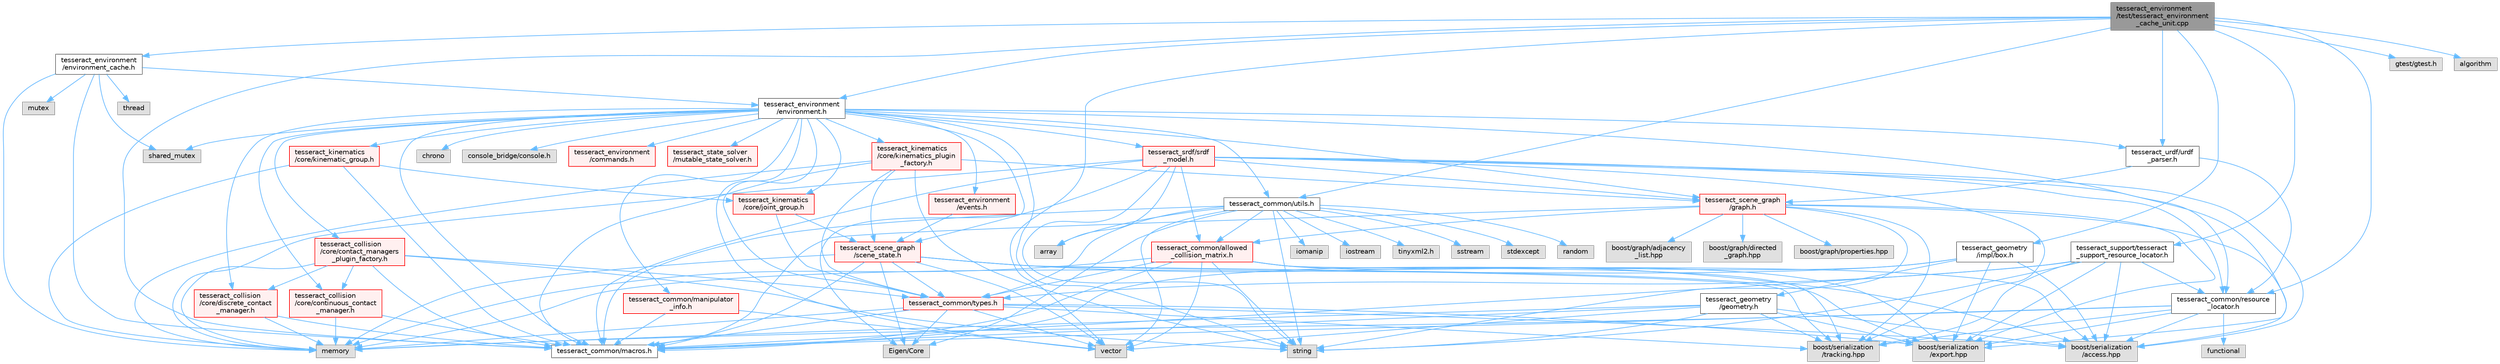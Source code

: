 digraph "tesseract_environment/test/tesseract_environment_cache_unit.cpp"
{
 // LATEX_PDF_SIZE
  bgcolor="transparent";
  edge [fontname=Helvetica,fontsize=10,labelfontname=Helvetica,labelfontsize=10];
  node [fontname=Helvetica,fontsize=10,shape=box,height=0.2,width=0.4];
  Node1 [label="tesseract_environment\l/test/tesseract_environment\l_cache_unit.cpp",height=0.2,width=0.4,color="gray40", fillcolor="grey60", style="filled", fontcolor="black",tooltip=" "];
  Node1 -> Node2 [color="steelblue1",style="solid"];
  Node2 [label="tesseract_common/macros.h",height=0.2,width=0.4,color="grey40", fillcolor="white", style="filled",URL="$de/d3c/macros_8h.html",tooltip="Common Tesseract Macros."];
  Node1 -> Node3 [color="steelblue1",style="solid"];
  Node3 [label="gtest/gtest.h",height=0.2,width=0.4,color="grey60", fillcolor="#E0E0E0", style="filled",tooltip=" "];
  Node1 -> Node4 [color="steelblue1",style="solid"];
  Node4 [label="algorithm",height=0.2,width=0.4,color="grey60", fillcolor="#E0E0E0", style="filled",tooltip=" "];
  Node1 -> Node5 [color="steelblue1",style="solid"];
  Node5 [label="vector",height=0.2,width=0.4,color="grey60", fillcolor="#E0E0E0", style="filled",tooltip=" "];
  Node1 -> Node6 [color="steelblue1",style="solid"];
  Node6 [label="tesseract_urdf/urdf\l_parser.h",height=0.2,width=0.4,color="grey40", fillcolor="white", style="filled",URL="$d8/dec/urdf__parser_8h.html",tooltip="A urdf parser for tesseract."];
  Node6 -> Node7 [color="steelblue1",style="solid"];
  Node7 [label="tesseract_scene_graph\l/graph.h",height=0.2,width=0.4,color="red", fillcolor="#FFF0F0", style="filled",URL="$d6/df3/graph_8h.html",tooltip="A basic scene graph using boost."];
  Node7 -> Node2 [color="steelblue1",style="solid"];
  Node7 -> Node8 [color="steelblue1",style="solid"];
  Node8 [label="boost/graph/adjacency\l_list.hpp",height=0.2,width=0.4,color="grey60", fillcolor="#E0E0E0", style="filled",tooltip=" "];
  Node7 -> Node9 [color="steelblue1",style="solid"];
  Node9 [label="boost/graph/directed\l_graph.hpp",height=0.2,width=0.4,color="grey60", fillcolor="#E0E0E0", style="filled",tooltip=" "];
  Node7 -> Node10 [color="steelblue1",style="solid"];
  Node10 [label="boost/graph/properties.hpp",height=0.2,width=0.4,color="grey60", fillcolor="#E0E0E0", style="filled",tooltip=" "];
  Node7 -> Node13 [color="steelblue1",style="solid"];
  Node13 [label="boost/serialization\l/access.hpp",height=0.2,width=0.4,color="grey60", fillcolor="#E0E0E0", style="filled",tooltip=" "];
  Node7 -> Node14 [color="steelblue1",style="solid"];
  Node14 [label="string",height=0.2,width=0.4,color="grey60", fillcolor="#E0E0E0", style="filled",tooltip=" "];
  Node7 -> Node25 [color="steelblue1",style="solid"];
  Node25 [label="tesseract_common/allowed\l_collision_matrix.h",height=0.2,width=0.4,color="red", fillcolor="#FFF0F0", style="filled",URL="$d2/d01/allowed__collision__matrix_8h.html",tooltip=" "];
  Node25 -> Node2 [color="steelblue1",style="solid"];
  Node25 -> Node13 [color="steelblue1",style="solid"];
  Node25 -> Node14 [color="steelblue1",style="solid"];
  Node25 -> Node5 [color="steelblue1",style="solid"];
  Node25 -> Node19 [color="steelblue1",style="solid"];
  Node19 [label="memory",height=0.2,width=0.4,color="grey60", fillcolor="#E0E0E0", style="filled",tooltip=" "];
  Node25 -> Node26 [color="steelblue1",style="solid"];
  Node26 [label="tesseract_common/types.h",height=0.2,width=0.4,color="red", fillcolor="#FFF0F0", style="filled",URL="$dd/ddb/tesseract__common_2include_2tesseract__common_2types_8h.html",tooltip="Common Tesseract Types."];
  Node26 -> Node2 [color="steelblue1",style="solid"];
  Node26 -> Node13 [color="steelblue1",style="solid"];
  Node26 -> Node27 [color="steelblue1",style="solid"];
  Node27 [label="Eigen/Core",height=0.2,width=0.4,color="grey60", fillcolor="#E0E0E0", style="filled",tooltip=" "];
  Node26 -> Node5 [color="steelblue1",style="solid"];
  Node26 -> Node19 [color="steelblue1",style="solid"];
  Node26 -> Node22 [color="steelblue1",style="solid"];
  Node22 [label="boost/serialization\l/export.hpp",height=0.2,width=0.4,color="grey60", fillcolor="#E0E0E0", style="filled",tooltip=" "];
  Node26 -> Node23 [color="steelblue1",style="solid"];
  Node23 [label="boost/serialization\l/tracking.hpp",height=0.2,width=0.4,color="grey60", fillcolor="#E0E0E0", style="filled",tooltip=" "];
  Node25 -> Node22 [color="steelblue1",style="solid"];
  Node25 -> Node23 [color="steelblue1",style="solid"];
  Node7 -> Node22 [color="steelblue1",style="solid"];
  Node7 -> Node23 [color="steelblue1",style="solid"];
  Node6 -> Node33 [color="steelblue1",style="solid"];
  Node33 [label="tesseract_common/resource\l_locator.h",height=0.2,width=0.4,color="grey40", fillcolor="white", style="filled",URL="$d3/d95/resource__locator_8h.html",tooltip="Locate and retrieve resource data."];
  Node33 -> Node2 [color="steelblue1",style="solid"];
  Node33 -> Node13 [color="steelblue1",style="solid"];
  Node33 -> Node34 [color="steelblue1",style="solid"];
  Node34 [label="functional",height=0.2,width=0.4,color="grey60", fillcolor="#E0E0E0", style="filled",tooltip=" "];
  Node33 -> Node19 [color="steelblue1",style="solid"];
  Node33 -> Node22 [color="steelblue1",style="solid"];
  Node33 -> Node23 [color="steelblue1",style="solid"];
  Node1 -> Node33 [color="steelblue1",style="solid"];
  Node1 -> Node35 [color="steelblue1",style="solid"];
  Node35 [label="tesseract_common/utils.h",height=0.2,width=0.4,color="grey40", fillcolor="white", style="filled",URL="$dc/d79/tesseract__common_2include_2tesseract__common_2utils_8h.html",tooltip="Common Tesseract Utility Functions."];
  Node35 -> Node2 [color="steelblue1",style="solid"];
  Node35 -> Node36 [color="steelblue1",style="solid"];
  Node36 [label="array",height=0.2,width=0.4,color="grey60", fillcolor="#E0E0E0", style="filled",tooltip=" "];
  Node35 -> Node5 [color="steelblue1",style="solid"];
  Node35 -> Node14 [color="steelblue1",style="solid"];
  Node35 -> Node37 [color="steelblue1",style="solid"];
  Node37 [label="sstream",height=0.2,width=0.4,color="grey60", fillcolor="#E0E0E0", style="filled",tooltip=" "];
  Node35 -> Node38 [color="steelblue1",style="solid"];
  Node38 [label="stdexcept",height=0.2,width=0.4,color="grey60", fillcolor="#E0E0E0", style="filled",tooltip=" "];
  Node35 -> Node39 [color="steelblue1",style="solid"];
  Node39 [label="random",height=0.2,width=0.4,color="grey60", fillcolor="#E0E0E0", style="filled",tooltip=" "];
  Node35 -> Node40 [color="steelblue1",style="solid"];
  Node40 [label="iomanip",height=0.2,width=0.4,color="grey60", fillcolor="#E0E0E0", style="filled",tooltip=" "];
  Node35 -> Node27 [color="steelblue1",style="solid"];
  Node35 -> Node41 [color="steelblue1",style="solid"];
  Node41 [label="iostream",height=0.2,width=0.4,color="grey60", fillcolor="#E0E0E0", style="filled",tooltip=" "];
  Node35 -> Node42 [color="steelblue1",style="solid"];
  Node42 [label="tinyxml2.h",height=0.2,width=0.4,color="grey60", fillcolor="#E0E0E0", style="filled",tooltip=" "];
  Node35 -> Node25 [color="steelblue1",style="solid"];
  Node35 -> Node26 [color="steelblue1",style="solid"];
  Node1 -> Node43 [color="steelblue1",style="solid"];
  Node43 [label="tesseract_geometry\l/impl/box.h",height=0.2,width=0.4,color="grey40", fillcolor="white", style="filled",URL="$df/d9e/tesseract__geometry_2include_2tesseract__geometry_2impl_2box_8h.html",tooltip="Tesseract Box Geometry."];
  Node43 -> Node2 [color="steelblue1",style="solid"];
  Node43 -> Node13 [color="steelblue1",style="solid"];
  Node43 -> Node22 [color="steelblue1",style="solid"];
  Node43 -> Node19 [color="steelblue1",style="solid"];
  Node43 -> Node24 [color="steelblue1",style="solid"];
  Node24 [label="tesseract_geometry\l/geometry.h",height=0.2,width=0.4,color="grey40", fillcolor="white", style="filled",URL="$d0/da6/tesseract__geometry_2include_2tesseract__geometry_2geometry_8h.html",tooltip="Tesseract Geometries."];
  Node24 -> Node2 [color="steelblue1",style="solid"];
  Node24 -> Node13 [color="steelblue1",style="solid"];
  Node24 -> Node22 [color="steelblue1",style="solid"];
  Node24 -> Node19 [color="steelblue1",style="solid"];
  Node24 -> Node14 [color="steelblue1",style="solid"];
  Node24 -> Node5 [color="steelblue1",style="solid"];
  Node24 -> Node23 [color="steelblue1",style="solid"];
  Node1 -> Node44 [color="steelblue1",style="solid"];
  Node44 [label="tesseract_environment\l/environment.h",height=0.2,width=0.4,color="grey40", fillcolor="white", style="filled",URL="$de/d26/environment_8h.html",tooltip=" "];
  Node44 -> Node2 [color="steelblue1",style="solid"];
  Node44 -> Node5 [color="steelblue1",style="solid"];
  Node44 -> Node14 [color="steelblue1",style="solid"];
  Node44 -> Node45 [color="steelblue1",style="solid"];
  Node45 [label="shared_mutex",height=0.2,width=0.4,color="grey60", fillcolor="#E0E0E0", style="filled",tooltip=" "];
  Node44 -> Node46 [color="steelblue1",style="solid"];
  Node46 [label="chrono",height=0.2,width=0.4,color="grey60", fillcolor="#E0E0E0", style="filled",tooltip=" "];
  Node44 -> Node47 [color="steelblue1",style="solid"];
  Node47 [label="console_bridge/console.h",height=0.2,width=0.4,color="grey60", fillcolor="#E0E0E0", style="filled",tooltip=" "];
  Node44 -> Node48 [color="steelblue1",style="solid"];
  Node48 [label="tesseract_environment\l/commands.h",height=0.2,width=0.4,color="red", fillcolor="#FFF0F0", style="filled",URL="$d5/d90/commands_8h.html",tooltip="This contains classes for recording operations applied to the environment for tracking changes...."];
  Node44 -> Node74 [color="steelblue1",style="solid"];
  Node74 [label="tesseract_environment\l/events.h",height=0.2,width=0.4,color="red", fillcolor="#FFF0F0", style="filled",URL="$db/dd2/events_8h.html",tooltip="Tesseract Events."];
  Node74 -> Node75 [color="steelblue1",style="solid"];
  Node75 [label="tesseract_scene_graph\l/scene_state.h",height=0.2,width=0.4,color="red", fillcolor="#FFF0F0", style="filled",URL="$d7/dea/scene__state_8h.html",tooltip="This holds a state of the scene."];
  Node75 -> Node2 [color="steelblue1",style="solid"];
  Node75 -> Node13 [color="steelblue1",style="solid"];
  Node75 -> Node27 [color="steelblue1",style="solid"];
  Node75 -> Node5 [color="steelblue1",style="solid"];
  Node75 -> Node19 [color="steelblue1",style="solid"];
  Node75 -> Node26 [color="steelblue1",style="solid"];
  Node75 -> Node22 [color="steelblue1",style="solid"];
  Node75 -> Node23 [color="steelblue1",style="solid"];
  Node44 -> Node76 [color="steelblue1",style="solid"];
  Node76 [label="tesseract_collision\l/core/discrete_contact\l_manager.h",height=0.2,width=0.4,color="red", fillcolor="#FFF0F0", style="filled",URL="$db/d35/discrete__contact__manager_8h.html",tooltip="This is the discrete contact manager base class."];
  Node76 -> Node2 [color="steelblue1",style="solid"];
  Node76 -> Node19 [color="steelblue1",style="solid"];
  Node44 -> Node78 [color="steelblue1",style="solid"];
  Node78 [label="tesseract_collision\l/core/continuous_contact\l_manager.h",height=0.2,width=0.4,color="red", fillcolor="#FFF0F0", style="filled",URL="$d6/d0f/continuous__contact__manager_8h.html",tooltip="This is the continuous contact manager base class."];
  Node78 -> Node2 [color="steelblue1",style="solid"];
  Node78 -> Node19 [color="steelblue1",style="solid"];
  Node44 -> Node79 [color="steelblue1",style="solid"];
  Node79 [label="tesseract_collision\l/core/contact_managers\l_plugin_factory.h",height=0.2,width=0.4,color="red", fillcolor="#FFF0F0", style="filled",URL="$da/d56/contact__managers__plugin__factory_8h.html",tooltip="Factory for loading contact managers as plugins."];
  Node79 -> Node2 [color="steelblue1",style="solid"];
  Node79 -> Node14 [color="steelblue1",style="solid"];
  Node79 -> Node19 [color="steelblue1",style="solid"];
  Node79 -> Node76 [color="steelblue1",style="solid"];
  Node79 -> Node78 [color="steelblue1",style="solid"];
  Node79 -> Node26 [color="steelblue1",style="solid"];
  Node44 -> Node7 [color="steelblue1",style="solid"];
  Node44 -> Node75 [color="steelblue1",style="solid"];
  Node44 -> Node93 [color="steelblue1",style="solid"];
  Node93 [label="tesseract_state_solver\l/mutable_state_solver.h",height=0.2,width=0.4,color="red", fillcolor="#FFF0F0", style="filled",URL="$d3/d54/mutable__state__solver_8h.html",tooltip="Tesseract Scene Graph Mutable State Solver Interface ."];
  Node44 -> Node6 [color="steelblue1",style="solid"];
  Node44 -> Node95 [color="steelblue1",style="solid"];
  Node95 [label="tesseract_srdf/srdf\l_model.h",height=0.2,width=0.4,color="red", fillcolor="#FFF0F0", style="filled",URL="$d0/d42/srdf__model_8h.html",tooltip="Parse srdf xml."];
  Node95 -> Node2 [color="steelblue1",style="solid"];
  Node95 -> Node13 [color="steelblue1",style="solid"];
  Node95 -> Node14 [color="steelblue1",style="solid"];
  Node95 -> Node19 [color="steelblue1",style="solid"];
  Node95 -> Node36 [color="steelblue1",style="solid"];
  Node95 -> Node27 [color="steelblue1",style="solid"];
  Node95 -> Node7 [color="steelblue1",style="solid"];
  Node95 -> Node25 [color="steelblue1",style="solid"];
  Node95 -> Node33 [color="steelblue1",style="solid"];
  Node95 -> Node22 [color="steelblue1",style="solid"];
  Node95 -> Node23 [color="steelblue1",style="solid"];
  Node44 -> Node33 [color="steelblue1",style="solid"];
  Node44 -> Node96 [color="steelblue1",style="solid"];
  Node96 [label="tesseract_common/manipulator\l_info.h",height=0.2,width=0.4,color="red", fillcolor="#FFF0F0", style="filled",URL="$d5/df5/manipulator__info_8h.html",tooltip=" "];
  Node96 -> Node2 [color="steelblue1",style="solid"];
  Node96 -> Node5 [color="steelblue1",style="solid"];
  Node44 -> Node26 [color="steelblue1",style="solid"];
  Node44 -> Node35 [color="steelblue1",style="solid"];
  Node44 -> Node98 [color="steelblue1",style="solid"];
  Node98 [label="tesseract_kinematics\l/core/joint_group.h",height=0.2,width=0.4,color="red", fillcolor="#FFF0F0", style="filled",URL="$db/d8d/joint__group_8h.html",tooltip="A joint group with forward kinematics, Jacobian, limits methods."];
  Node98 -> Node26 [color="steelblue1",style="solid"];
  Node98 -> Node75 [color="steelblue1",style="solid"];
  Node44 -> Node106 [color="steelblue1",style="solid"];
  Node106 [label="tesseract_kinematics\l/core/kinematic_group.h",height=0.2,width=0.4,color="red", fillcolor="#FFF0F0", style="filled",URL="$d4/d3a/kinematic__group_8h.html",tooltip="A kinematic group with forward and inverse kinematics methods."];
  Node106 -> Node2 [color="steelblue1",style="solid"];
  Node106 -> Node19 [color="steelblue1",style="solid"];
  Node106 -> Node98 [color="steelblue1",style="solid"];
  Node44 -> Node109 [color="steelblue1",style="solid"];
  Node109 [label="tesseract_kinematics\l/core/kinematics_plugin\l_factory.h",height=0.2,width=0.4,color="red", fillcolor="#FFF0F0", style="filled",URL="$d0/d3c/kinematics__plugin__factory_8h.html",tooltip="Kinematics Plugin Factory."];
  Node109 -> Node2 [color="steelblue1",style="solid"];
  Node109 -> Node14 [color="steelblue1",style="solid"];
  Node109 -> Node19 [color="steelblue1",style="solid"];
  Node109 -> Node7 [color="steelblue1",style="solid"];
  Node109 -> Node75 [color="steelblue1",style="solid"];
  Node109 -> Node26 [color="steelblue1",style="solid"];
  Node1 -> Node111 [color="steelblue1",style="solid"];
  Node111 [label="tesseract_environment\l/environment_cache.h",height=0.2,width=0.4,color="grey40", fillcolor="white", style="filled",URL="$d0/df2/environment__cache_8h.html",tooltip="A environment cache."];
  Node111 -> Node2 [color="steelblue1",style="solid"];
  Node111 -> Node19 [color="steelblue1",style="solid"];
  Node111 -> Node112 [color="steelblue1",style="solid"];
  Node112 [label="thread",height=0.2,width=0.4,color="grey60", fillcolor="#E0E0E0", style="filled",tooltip=" "];
  Node111 -> Node103 [color="steelblue1",style="solid"];
  Node103 [label="mutex",height=0.2,width=0.4,color="grey60", fillcolor="#E0E0E0", style="filled",tooltip=" "];
  Node111 -> Node45 [color="steelblue1",style="solid"];
  Node111 -> Node44 [color="steelblue1",style="solid"];
  Node1 -> Node113 [color="steelblue1",style="solid"];
  Node113 [label="tesseract_support/tesseract\l_support_resource_locator.h",height=0.2,width=0.4,color="grey40", fillcolor="white", style="filled",URL="$d3/d1b/tesseract__support__resource__locator_8h.html",tooltip="Locate and retrieve resource data in tesseract_support."];
  Node113 -> Node2 [color="steelblue1",style="solid"];
  Node113 -> Node13 [color="steelblue1",style="solid"];
  Node113 -> Node14 [color="steelblue1",style="solid"];
  Node113 -> Node33 [color="steelblue1",style="solid"];
  Node113 -> Node26 [color="steelblue1",style="solid"];
  Node113 -> Node22 [color="steelblue1",style="solid"];
  Node113 -> Node23 [color="steelblue1",style="solid"];
}
